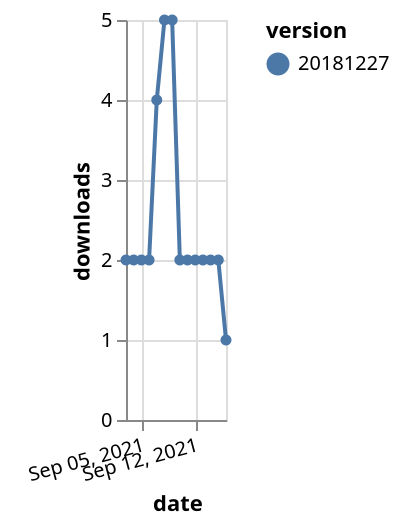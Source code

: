 {"$schema": "https://vega.github.io/schema/vega-lite/v5.json", "description": "A simple bar chart with embedded data.", "data": {"values": [{"date": "2021-09-03", "total": 2271, "delta": 2, "version": "20181227"}, {"date": "2021-09-04", "total": 2273, "delta": 2, "version": "20181227"}, {"date": "2021-09-05", "total": 2275, "delta": 2, "version": "20181227"}, {"date": "2021-09-06", "total": 2277, "delta": 2, "version": "20181227"}, {"date": "2021-09-07", "total": 2281, "delta": 4, "version": "20181227"}, {"date": "2021-09-08", "total": 2286, "delta": 5, "version": "20181227"}, {"date": "2021-09-09", "total": 2291, "delta": 5, "version": "20181227"}, {"date": "2021-09-10", "total": 2293, "delta": 2, "version": "20181227"}, {"date": "2021-09-11", "total": 2295, "delta": 2, "version": "20181227"}, {"date": "2021-09-12", "total": 2297, "delta": 2, "version": "20181227"}, {"date": "2021-09-13", "total": 2299, "delta": 2, "version": "20181227"}, {"date": "2021-09-14", "total": 2301, "delta": 2, "version": "20181227"}, {"date": "2021-09-15", "total": 2303, "delta": 2, "version": "20181227"}, {"date": "2021-09-16", "total": 2304, "delta": 1, "version": "20181227"}]}, "width": "container", "mark": {"type": "line", "point": {"filled": true}}, "encoding": {"x": {"field": "date", "type": "temporal", "timeUnit": "yearmonthdate", "title": "date", "axis": {"labelAngle": -15}}, "y": {"field": "delta", "type": "quantitative", "title": "downloads"}, "color": {"field": "version", "type": "nominal"}, "tooltip": {"field": "delta"}}}